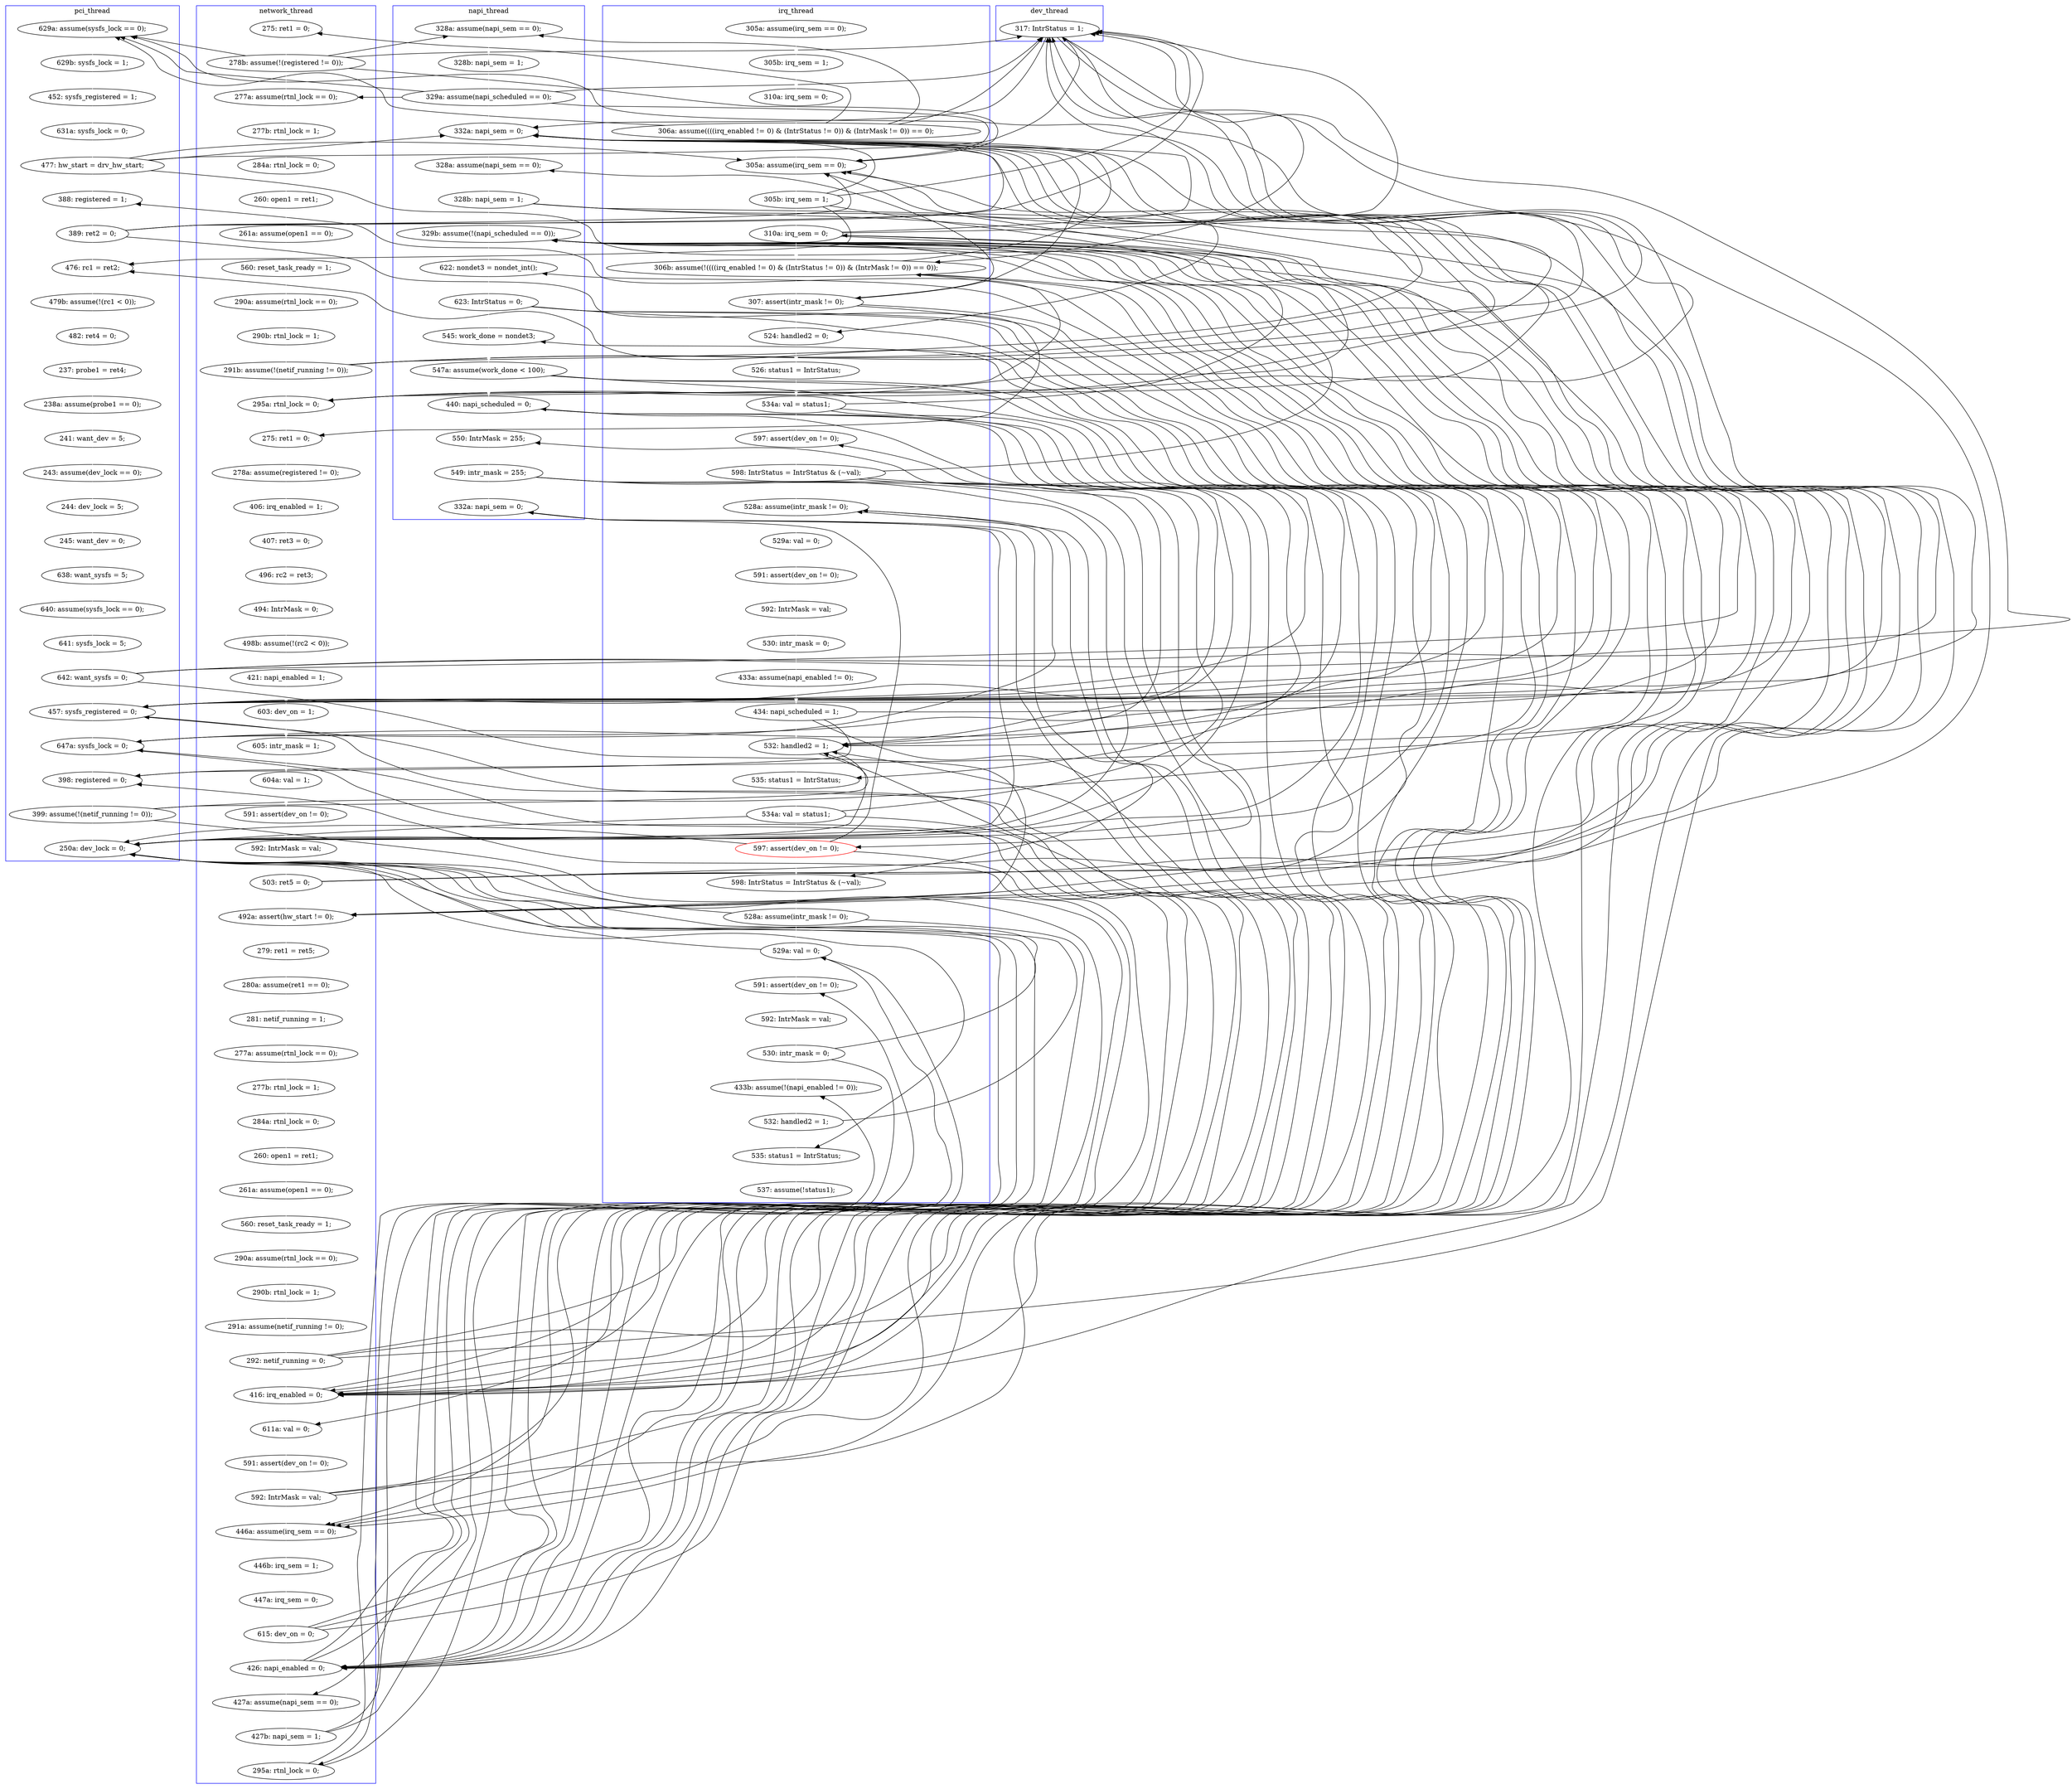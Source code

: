digraph Counterexample {
	272 -> 313 [color = black, style = solid, constraint = false]
	142 -> 143 [color = white, style = solid]
	214 -> 224 [color = white, style = solid]
	278 -> 279 [color = black, style = solid, constraint = false]
	131 -> 132 [color = black, style = solid, constraint = false]
	146 -> 151 [color = white, style = solid]
	272 -> 291 [color = black, style = solid, constraint = false]
	261 -> 262 [color = white, style = solid]
	90 -> 197 [color = black, style = solid, constraint = false]
	128 -> 131 [color = white, style = solid]
	30 -> 132 [color = white, style = solid]
	62 -> 66 [color = white, style = solid]
	170 -> 171 [color = white, style = solid]
	51 -> 197 [color = white, style = solid]
	77 -> 80 [color = white, style = solid]
	173 -> 174 [color = white, style = solid]
	127 -> 128 [color = white, style = solid]
	53 -> 54 [color = white, style = solid]
	189 -> 195 [color = black, style = solid, constraint = false]
	214 -> 215 [color = black, style = solid, constraint = false]
	26 -> 27 [color = white, style = solid]
	232 -> 234 [color = white, style = solid]
	218 -> 244 [color = black, style = solid, constraint = false]
	291 -> 293 [color = white, style = solid]
	225 -> 228 [color = white, style = solid]
	67 -> 69 [color = white, style = solid]
	292 -> 313 [color = black, style = solid, constraint = false]
	272 -> 275 [color = white, style = solid]
	84 -> 90 [color = black, style = solid, constraint = false]
	115 -> 118 [color = white, style = solid]
	52 -> 53 [color = white, style = solid]
	268 -> 291 [color = black, style = solid, constraint = false]
	169 -> 170 [color = white, style = solid]
	274 -> 275 [color = black, style = solid, constraint = false]
	69 -> 76 [color = black, style = solid, constraint = false]
	160 -> 214 [color = black, style = solid, constraint = false]
	215 -> 217 [color = white, style = solid]
	224 -> 230 [color = black, style = solid, constraint = false]
	251 -> 260 [color = black, style = solid, constraint = false]
	125 -> 127 [color = white, style = solid]
	224 -> 225 [color = black, style = solid, constraint = false]
	244 -> 250 [color = black, style = solid, constraint = false]
	201 -> 208 [color = black, style = solid, constraint = false]
	212 -> 214 [color = black, style = solid, constraint = false]
	44 -> 160 [color = black, style = solid, constraint = false]
	131 -> 134 [color = black, style = solid, constraint = false]
	224 -> 250 [color = white, style = solid]
	294 -> 296 [color = black, style = solid, constraint = false]
	154 -> 197 [color = black, style = solid, constraint = false]
	208 -> 210 [color = white, style = solid]
	134 -> 137 [color = white, style = solid]
	145 -> 146 [color = white, style = solid]
	55 -> 58 [color = white, style = solid]
	281 -> 283 [color = black, style = solid, constraint = false]
	229 -> 250 [color = black, style = solid, constraint = false]
	298 -> 301 [color = white, style = solid]
	274 -> 279 [color = white, style = solid]
	51 -> 132 [color = black, style = solid, constraint = false]
	302 -> 313 [color = black, style = solid, constraint = false]
	113 -> 115 [color = white, style = solid]
	251 -> 272 [color = black, style = solid, constraint = false]
	165 -> 166 [color = white, style = solid]
	44 -> 132 [color = black, style = solid, constraint = false]
	251 -> 313 [color = white, style = solid]
	244 -> 272 [color = black, style = solid, constraint = false]
	224 -> 244 [color = black, style = solid, constraint = false]
	307 -> 312 [color = white, style = solid]
	283 -> 286 [color = white, style = solid]
	25 -> 26 [color = white, style = solid]
	110 -> 111 [color = white, style = solid]
	30 -> 42 [color = black, style = solid, constraint = false]
	301 -> 307 [color = white, style = solid]
	133 -> 134 [color = black, style = solid, constraint = false]
	172 -> 173 [color = white, style = solid]
	44 -> 52 [color = white, style = solid]
	259 -> 313 [color = black, style = solid, constraint = false]
	268 -> 272 [color = black, style = solid, constraint = false]
	312 -> 314 [color = white, style = solid]
	189 -> 218 [color = white, style = solid]
	268 -> 313 [color = black, style = solid, constraint = false]
	144 -> 145 [color = white, style = solid]
	290 -> 291 [color = black, style = solid, constraint = false]
	27 -> 30 [color = white, style = solid]
	290 -> 313 [color = black, style = solid, constraint = false]
	30 -> 76 [color = black, style = solid, constraint = false]
	250 -> 251 [color = white, style = solid]
	229 -> 260 [color = white, style = solid]
	93 -> 94 [color = white, style = solid]
	98 -> 100 [color = white, style = solid]
	160 -> 165 [color = black, style = solid, constraint = false]
	54 -> 55 [color = white, style = solid]
	143 -> 144 [color = white, style = solid]
	133 -> 156 [color = white, style = solid]
	278 -> 291 [color = black, style = solid, constraint = false]
	212 -> 218 [color = black, style = solid, constraint = false]
	264 -> 265 [color = black, style = solid, constraint = false]
	51 -> 76 [color = black, style = solid, constraint = false]
	264 -> 291 [color = white, style = solid]
	90 -> 98 [color = white, style = solid]
	291 -> 313 [color = black, style = solid, constraint = false]
	230 -> 232 [color = white, style = solid]
	154 -> 156 [color = black, style = solid, constraint = false]
	132 -> 133 [color = white, style = solid]
	137 -> 138 [color = white, style = solid]
	51 -> 160 [color = black, style = solid, constraint = false]
	265 -> 268 [color = white, style = solid]
	243 -> 272 [color = white, style = solid]
	94 -> 197 [color = black, style = solid, constraint = false]
	284 -> 286 [color = black, style = solid, constraint = false]
	185 -> 186 [color = white, style = solid]
	243 -> 250 [color = black, style = solid, constraint = false]
	186 -> 188 [color = white, style = solid]
	124 -> 125 [color = white, style = solid]
	30 -> 48 [color = black, style = solid, constraint = false]
	195 -> 199 [color = white, style = solid]
	243 -> 244 [color = black, style = solid, constraint = false]
	259 -> 260 [color = black, style = solid, constraint = false]
	302 -> 307 [color = black, style = solid, constraint = false]
	44 -> 76 [color = black, style = solid, constraint = false]
	199 -> 200 [color = black, style = solid, constraint = false]
	94 -> 134 [color = white, style = solid]
	199 -> 218 [color = black, style = solid, constraint = false]
	76 -> 77 [color = white, style = solid]
	281 -> 291 [color = black, style = solid, constraint = false]
	197 -> 214 [color = black, style = solid, constraint = false]
	30 -> 160 [color = black, style = solid, constraint = false]
	257 -> 259 [color = white, style = solid]
	228 -> 229 [color = white, style = solid]
	69 -> 160 [color = black, style = solid, constraint = false]
	292 -> 293 [color = black, style = solid, constraint = false]
	84 -> 132 [color = black, style = solid, constraint = false]
	197 -> 200 [color = white, style = solid]
	195 -> 218 [color = black, style = solid, constraint = false]
	210 -> 212 [color = white, style = solid]
	188 -> 189 [color = white, style = solid]
	292 -> 296 [color = white, style = solid]
	301 -> 313 [color = black, style = solid, constraint = false]
	51 -> 52 [color = black, style = solid, constraint = false]
	160 -> 197 [color = black, style = solid, constraint = false]
	283 -> 291 [color = black, style = solid, constraint = false]
	133 -> 165 [color = black, style = solid, constraint = false]
	131 -> 165 [color = white, style = solid]
	259 -> 272 [color = black, style = solid, constraint = false]
	139 -> 142 [color = white, style = solid]
	197 -> 199 [color = black, style = solid, constraint = false]
	217 -> 244 [color = black, style = solid, constraint = false]
	279 -> 281 [color = white, style = solid]
	217 -> 230 [color = white, style = solid]
	197 -> 218 [color = black, style = solid, constraint = false]
	214 -> 244 [color = black, style = solid, constraint = false]
	181 -> 185 [color = white, style = solid]
	100 -> 109 [color = white, style = solid]
	243 -> 260 [color = black, style = solid, constraint = false]
	152 -> 153 [color = white, style = solid]
	49 -> 51 [color = white, style = solid]
	281 -> 313 [color = black, style = solid, constraint = false]
	201 -> 244 [color = white, style = solid]
	174 -> 177 [color = white, style = solid]
	94 -> 160 [color = black, style = solid, constraint = false]
	111 -> 113 [color = white, style = solid]
	90 -> 160 [color = black, style = solid, constraint = false]
	84 -> 197 [color = black, style = solid, constraint = false]
	218 -> 230 [color = black, style = solid, constraint = false]
	283 -> 313 [color = black, style = solid, constraint = false]
	262 -> 264 [color = white, style = solid]
	156 -> 160 [color = black, style = solid, constraint = false]
	69 -> 132 [color = black, style = solid, constraint = false]
	58 -> 62 [color = white, style = solid]
	156 -> 214 [color = black, style = solid, constraint = false]
	217 -> 218 [color = black, style = solid, constraint = false]
	189 -> 197 [color = black, style = solid, constraint = false]
	69 -> 90 [color = white, style = solid]
	156 -> 195 [color = white, style = solid]
	90 -> 132 [color = black, style = solid, constraint = false]
	301 -> 302 [color = black, style = solid, constraint = false]
	94 -> 98 [color = black, style = solid, constraint = false]
	313 -> 314 [color = black, style = solid, constraint = false]
	217 -> 224 [color = black, style = solid, constraint = false]
	251 -> 257 [color = black, style = solid, constraint = false]
	275 -> 278 [color = white, style = solid]
	229 -> 230 [color = black, style = solid, constraint = false]
	284 -> 313 [color = black, style = solid, constraint = false]
	160 -> 195 [color = black, style = solid, constraint = false]
	312 -> 313 [color = black, style = solid, constraint = false]
	218 -> 225 [color = white, style = solid]
	44 -> 48 [color = black, style = solid, constraint = false]
	80 -> 82 [color = white, style = solid]
	212 -> 215 [color = white, style = solid]
	48 -> 49 [color = white, style = solid]
	90 -> 93 [color = black, style = solid, constraint = false]
	109 -> 110 [color = white, style = solid]
	272 -> 274 [color = black, style = solid, constraint = false]
	201 -> 214 [color = black, style = solid, constraint = false]
	242 -> 243 [color = white, style = solid]
	94 -> 132 [color = black, style = solid, constraint = false]
	278 -> 283 [color = white, style = solid]
	154 -> 214 [color = white, style = solid]
	133 -> 197 [color = black, style = solid, constraint = false]
	84 -> 160 [color = black, style = solid, constraint = false]
	235 -> 237 [color = white, style = solid]
	123 -> 124 [color = white, style = solid]
	291 -> 292 [color = black, style = solid, constraint = false]
	244 -> 257 [color = white, style = solid]
	286 -> 290 [color = white, style = solid]
	151 -> 152 [color = white, style = solid]
	166 -> 169 [color = white, style = solid]
	131 -> 160 [color = black, style = solid, constraint = false]
	195 -> 214 [color = black, style = solid, constraint = false]
	200 -> 201 [color = white, style = solid]
	138 -> 139 [color = white, style = solid]
	131 -> 197 [color = black, style = solid, constraint = false]
	296 -> 298 [color = white, style = solid]
	314 -> 315 [color = white, style = solid]
	229 -> 244 [color = black, style = solid, constraint = false]
	260 -> 261 [color = white, style = solid]
	293 -> 294 [color = white, style = solid]
	264 -> 313 [color = black, style = solid, constraint = false]
	290 -> 292 [color = white, style = solid]
	237 -> 242 [color = white, style = solid]
	218 -> 224 [color = black, style = solid, constraint = false]
	244 -> 260 [color = black, style = solid, constraint = false]
	133 -> 160 [color = black, style = solid, constraint = false]
	153 -> 154 [color = white, style = solid]
	177 -> 181 [color = white, style = solid]
	66 -> 67 [color = white, style = solid]
	189 -> 214 [color = black, style = solid, constraint = false]
	199 -> 208 [color = white, style = solid]
	156 -> 165 [color = black, style = solid, constraint = false]
	268 -> 274 [color = white, style = solid]
	274 -> 313 [color = black, style = solid, constraint = false]
	274 -> 291 [color = black, style = solid, constraint = false]
	278 -> 313 [color = black, style = solid, constraint = false]
	171 -> 172 [color = white, style = solid]
	118 -> 123 [color = white, style = solid]
	84 -> 93 [color = white, style = solid]
	199 -> 214 [color = black, style = solid, constraint = false]
	281 -> 284 [color = white, style = solid]
	294 -> 302 [color = white, style = solid]
	154 -> 165 [color = black, style = solid, constraint = false]
	283 -> 284 [color = black, style = solid, constraint = false]
	42 -> 44 [color = white, style = solid]
	212 -> 244 [color = black, style = solid, constraint = false]
	264 -> 272 [color = black, style = solid, constraint = false]
	294 -> 313 [color = black, style = solid, constraint = false]
	259 -> 265 [color = white, style = solid]
	82 -> 84 [color = white, style = solid]
	234 -> 235 [color = white, style = solid]
	156 -> 197 [color = black, style = solid, constraint = false]
	195 -> 197 [color = black, style = solid, constraint = false]
	154 -> 160 [color = black, style = solid, constraint = false]
	284 -> 291 [color = black, style = solid, constraint = false]
	201 -> 218 [color = black, style = solid, constraint = false]
	69 -> 197 [color = black, style = solid, constraint = false]
	214 -> 218 [color = black, style = solid, constraint = false]
	subgraph cluster7 {
		label = dev_thread
		color = blue
		160  [label = "317: IntrStatus = 1;"]
	}
	subgraph cluster3 {
		label = irq_thread
		color = blue
		232  [label = "529a: val = 0;"]
		312  [label = "532: handled2 = 1;"]
		215  [label = "597: assert(dev_on != 0);"]
		208  [label = "524: handled2 = 0;"]
		212  [label = "534a: val = status1;"]
		26  [label = "305b: irq_sem = 1;"]
		278  [label = "534a: val = status1;"]
		298  [label = "592: IntrMask = val;"]
		296  [label = "591: assert(dev_on != 0);"]
		292  [label = "529a: val = 0;"]
		314  [label = "535: status1 = IntrStatus;"]
		242  [label = "433a: assume(napi_enabled != 0);"]
		25  [label = "305a: assume(irq_sem == 0);"]
		286  [label = "598: IntrStatus = IntrStatus & (~val);"]
		290  [label = "528a: assume(intr_mask != 0);"]
		243  [label = "434: napi_scheduled = 1;"]
		30  [label = "306a: assume((((irq_enabled != 0) & (IntrStatus != 0)) & (IntrMask != 0)) == 0);"]
		301  [label = "530: intr_mask = 0;"]
		156  [label = "310a: irq_sem = 0;"]
		132  [label = "305a: assume(irq_sem == 0);"]
		195  [label = "306b: assume(!((((irq_enabled != 0) & (IntrStatus != 0)) & (IntrMask != 0)) == 0));"]
		210  [label = "526: status1 = IntrStatus;"]
		230  [label = "528a: assume(intr_mask != 0);"]
		27  [label = "310a: irq_sem = 0;"]
		199  [label = "307: assert(intr_mask != 0);"]
		133  [label = "305b: irq_sem = 1;"]
		237  [label = "530: intr_mask = 0;"]
		235  [label = "592: IntrMask = val;"]
		234  [label = "591: assert(dev_on != 0);"]
		275  [label = "535: status1 = IntrStatus;"]
		217  [label = "598: IntrStatus = IntrStatus & (~val);"]
		272  [label = "532: handled2 = 1;"]
		283  [label = "597: assert(dev_on != 0);", color = red]
		307  [label = "433b: assume(!(napi_enabled != 0));"]
		315  [label = "537: assume(!status1);"]
	}
	subgraph cluster4 {
		label = napi_thread
		color = blue
		201  [label = "328b: napi_sem = 1;"]
		284  [label = "332a: napi_sem = 0;"]
		279  [label = "550: IntrMask = 255;"]
		265  [label = "545: work_done = nondet3;"]
		274  [label = "440: napi_scheduled = 0;"]
		281  [label = "549: intr_mask = 255;"]
		259  [label = "623: IntrStatus = 0;"]
		200  [label = "328a: assume(napi_sem == 0);"]
		197  [label = "332a: napi_sem = 0;"]
		257  [label = "622: nondet3 = nondet_int();"]
		49  [label = "328b: napi_sem = 1;"]
		48  [label = "328a: assume(napi_sem == 0);"]
		51  [label = "329a: assume(napi_scheduled == 0);"]
		268  [label = "547a: assume(work_done < 100);"]
		244  [label = "329b: assume(!(napi_scheduled == 0));"]
	}
	subgraph cluster2 {
		label = network_thread
		color = blue
		54  [label = "284a: rtnl_lock = 0;"]
		302  [label = "295a: rtnl_lock = 0;"]
		44  [label = "278b: assume(!(registered != 0));"]
		115  [label = "498b: assume(!(rc2 < 0));"]
		127  [label = "591: assert(dev_on != 0);"]
		166  [label = "279: ret1 = ret5;"]
		66  [label = "290a: assume(rtnl_lock == 0);"]
		262  [label = "447a: irq_sem = 0;"]
		62  [label = "560: reset_task_ready = 1;"]
		170  [label = "281: netif_running = 1;"]
		229  [label = "592: IntrMask = val;"]
		128  [label = "592: IntrMask = val;"]
		228  [label = "591: assert(dev_on != 0);"]
		177  [label = "261a: assume(open1 == 0);"]
		225  [label = "611a: val = 0;"]
		118  [label = "421: napi_enabled = 1;"]
		293  [label = "427a: assume(napi_sem == 0);"]
		100  [label = "278a: assume(registered != 0);"]
		291  [label = "426: napi_enabled = 0;"]
		174  [label = "260: open1 = ret1;"]
		171  [label = "277a: assume(rtnl_lock == 0);"]
		218  [label = "416: irq_enabled = 0;"]
		69  [label = "291b: assume(!(netif_running != 0));"]
		110  [label = "407: ret3 = 0;"]
		173  [label = "284a: rtnl_lock = 0;"]
		264  [label = "615: dev_on = 0;"]
		58  [label = "261a: assume(open1 == 0);"]
		188  [label = "291a: assume(netif_running != 0);"]
		165  [label = "492a: assert(hw_start != 0);"]
		125  [label = "604a: val = 1;"]
		55  [label = "260: open1 = ret1;"]
		131  [label = "503: ret5 = 0;"]
		169  [label = "280a: assume(ret1 == 0);"]
		98  [label = "275: ret1 = 0;"]
		189  [label = "292: netif_running = 0;"]
		260  [label = "446a: assume(irq_sem == 0);"]
		172  [label = "277b: rtnl_lock = 1;"]
		181  [label = "560: reset_task_ready = 1;"]
		185  [label = "290a: assume(rtnl_lock == 0);"]
		53  [label = "277b: rtnl_lock = 1;"]
		42  [label = "275: ret1 = 0;"]
		109  [label = "406: irq_enabled = 1;"]
		186  [label = "290b: rtnl_lock = 1;"]
		67  [label = "290b: rtnl_lock = 1;"]
		124  [label = "605: intr_mask = 1;"]
		113  [label = "494: IntrMask = 0;"]
		90  [label = "295a: rtnl_lock = 0;"]
		294  [label = "427b: napi_sem = 1;"]
		123  [label = "603: dev_on = 1;"]
		261  [label = "446b: irq_sem = 1;"]
		52  [label = "277a: assume(rtnl_lock == 0);"]
		111  [label = "496: rc2 = ret3;"]
	}
	subgraph cluster1 {
		label = pci_thread
		color = blue
		139  [label = "237: probe1 = ret4;"]
		138  [label = "482: ret4 = 0;"]
		145  [label = "244: dev_lock = 5;"]
		93  [label = "388: registered = 1;"]
		214  [label = "457: sysfs_registered = 0;"]
		84  [label = "477: hw_start = drv_hw_start;"]
		142  [label = "238a: assume(probe1 == 0);"]
		80  [label = "452: sysfs_registered = 1;"]
		137  [label = "479b: assume(!(rc1 < 0));"]
		151  [label = "638: want_sysfs = 5;"]
		77  [label = "629b: sysfs_lock = 1;"]
		146  [label = "245: want_dev = 0;"]
		251  [label = "399: assume(!(netif_running != 0));"]
		250  [label = "398: registered = 0;"]
		224  [label = "647a: sysfs_lock = 0;"]
		134  [label = "476: rc1 = ret2;"]
		153  [label = "641: sysfs_lock = 5;"]
		76  [label = "629a: assume(sysfs_lock == 0);"]
		152  [label = "640: assume(sysfs_lock == 0);"]
		82  [label = "631a: sysfs_lock = 0;"]
		154  [label = "642: want_sysfs = 0;"]
		144  [label = "243: assume(dev_lock == 0);"]
		143  [label = "241: want_dev = 5;"]
		94  [label = "389: ret2 = 0;"]
		313  [label = "250a: dev_lock = 0;"]
	}
}